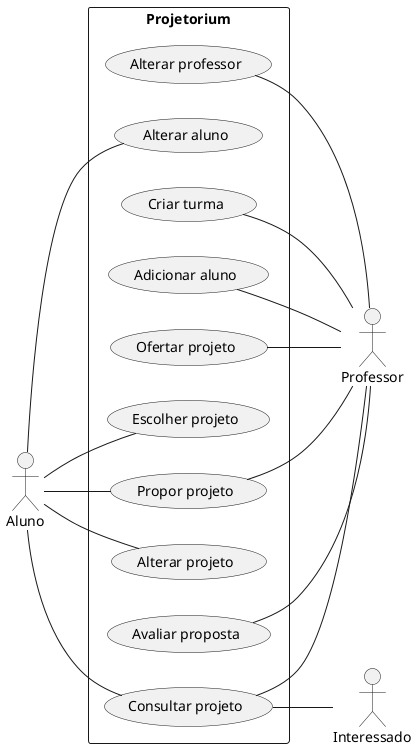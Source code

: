 @startuml
left to right direction
' Atores
:Aluno: as Aluno
:Professor: as Professor
:Interessado: as Interessado

rectangle "Projetorium" {
    (Alterar professor) as AltProf
    (Alterar aluno) as AltAlun

    (Criar turma) as CriTurm
    (Adicionar aluno) as AddAluno

    (Ofertar projeto) as OfertProj
    (Escolher projeto) as EscProj
    (Propor projeto) as PropProj
    (Alterar projeto) as AltProj
    (Avaliar proposta) as AvalProp

    (Consultar projeto) as ConsProj
}

Aluno -- PropProj
Aluno -- EscProj
Aluno -- AltAlun
Aluno -- ConsProj
Aluno -- AltProj

AltProf   -- Professor
CriTurm   -- Professor
PropProj  -- Professor 
AvalProp  -- Professor 
OfertProj -- Professor 
ConsProj  -- Professor 
AddAluno  -- Professor

ConsProj -- Interessado
@enduml

